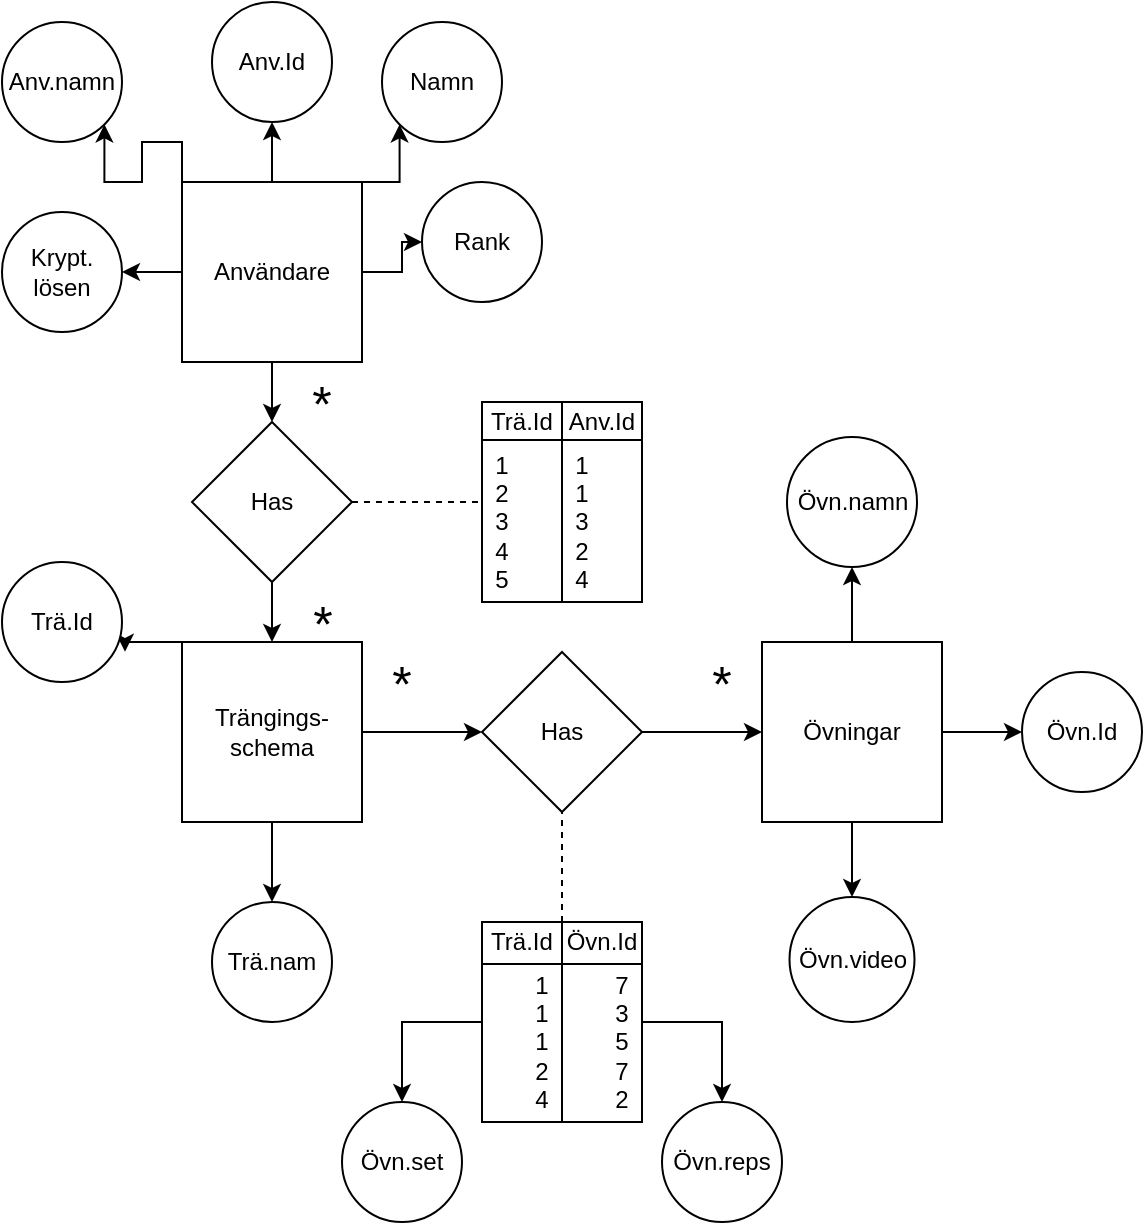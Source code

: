 <mxfile version="12.6.5" type="google"><diagram id="C5RBs43oDa-KdzZeNtuy" name="Page-1"><mxGraphModel dx="504" dy="535" grid="1" gridSize="10" guides="1" tooltips="1" connect="1" arrows="1" fold="1" page="1" pageScale="1" pageWidth="827" pageHeight="1169" math="0" shadow="0"><root><mxCell id="WIyWlLk6GJQsqaUBKTNV-0"/><mxCell id="WIyWlLk6GJQsqaUBKTNV-1" parent="WIyWlLk6GJQsqaUBKTNV-0"/><mxCell id="ZQyEUgzYo9TNF4pEVahd-65" style="edgeStyle=orthogonalEdgeStyle;rounded=0;orthogonalLoop=1;jettySize=auto;html=1;entryX=0.5;entryY=0;entryDx=0;entryDy=0;" parent="WIyWlLk6GJQsqaUBKTNV-1" source="ZQyEUgzYo9TNF4pEVahd-13" target="ZQyEUgzYo9TNF4pEVahd-63" edge="1"><mxGeometry relative="1" as="geometry"/></mxCell><mxCell id="ZQyEUgzYo9TNF4pEVahd-77" style="edgeStyle=orthogonalEdgeStyle;rounded=0;orthogonalLoop=1;jettySize=auto;html=1;exitX=1;exitY=0;exitDx=0;exitDy=0;entryX=0;entryY=1;entryDx=0;entryDy=0;" parent="WIyWlLk6GJQsqaUBKTNV-1" source="ZQyEUgzYo9TNF4pEVahd-13" target="ZQyEUgzYo9TNF4pEVahd-43" edge="1"><mxGeometry relative="1" as="geometry"/></mxCell><mxCell id="ZQyEUgzYo9TNF4pEVahd-78" value="" style="edgeStyle=orthogonalEdgeStyle;rounded=0;orthogonalLoop=1;jettySize=auto;html=1;" parent="WIyWlLk6GJQsqaUBKTNV-1" source="ZQyEUgzYo9TNF4pEVahd-13" target="ZQyEUgzYo9TNF4pEVahd-30" edge="1"><mxGeometry relative="1" as="geometry"/></mxCell><mxCell id="ZQyEUgzYo9TNF4pEVahd-79" style="edgeStyle=orthogonalEdgeStyle;rounded=0;orthogonalLoop=1;jettySize=auto;html=1;exitX=0;exitY=0;exitDx=0;exitDy=0;entryX=1;entryY=1;entryDx=0;entryDy=0;" parent="WIyWlLk6GJQsqaUBKTNV-1" source="ZQyEUgzYo9TNF4pEVahd-13" target="ZQyEUgzYo9TNF4pEVahd-34" edge="1"><mxGeometry relative="1" as="geometry"/></mxCell><mxCell id="ZQyEUgzYo9TNF4pEVahd-80" value="" style="edgeStyle=orthogonalEdgeStyle;rounded=0;orthogonalLoop=1;jettySize=auto;html=1;" parent="WIyWlLk6GJQsqaUBKTNV-1" source="ZQyEUgzYo9TNF4pEVahd-13" target="ZQyEUgzYo9TNF4pEVahd-35" edge="1"><mxGeometry relative="1" as="geometry"/></mxCell><mxCell id="7lxyoRF7-tZaLipZ3WW1-4" style="edgeStyle=orthogonalEdgeStyle;rounded=0;orthogonalLoop=1;jettySize=auto;html=1;" edge="1" parent="WIyWlLk6GJQsqaUBKTNV-1" source="ZQyEUgzYo9TNF4pEVahd-13" target="7lxyoRF7-tZaLipZ3WW1-0"><mxGeometry relative="1" as="geometry"/></mxCell><mxCell id="ZQyEUgzYo9TNF4pEVahd-13" value="Användare" style="rounded=0;whiteSpace=wrap;html=1;" parent="WIyWlLk6GJQsqaUBKTNV-1" vertex="1"><mxGeometry x="160" y="110" width="90" height="90" as="geometry"/></mxCell><mxCell id="ZQyEUgzYo9TNF4pEVahd-30" value="Anv.Id" style="ellipse;whiteSpace=wrap;html=1;aspect=fixed;" parent="WIyWlLk6GJQsqaUBKTNV-1" vertex="1"><mxGeometry x="175" y="20" width="60" height="60" as="geometry"/></mxCell><mxCell id="ZQyEUgzYo9TNF4pEVahd-34" value="Anv.namn" style="ellipse;whiteSpace=wrap;html=1;aspect=fixed;" parent="WIyWlLk6GJQsqaUBKTNV-1" vertex="1"><mxGeometry x="70" y="30" width="60" height="60" as="geometry"/></mxCell><mxCell id="ZQyEUgzYo9TNF4pEVahd-35" value="Krypt.&lt;br&gt;lösen" style="ellipse;whiteSpace=wrap;html=1;aspect=fixed;" parent="WIyWlLk6GJQsqaUBKTNV-1" vertex="1"><mxGeometry x="70" y="125" width="60" height="60" as="geometry"/></mxCell><mxCell id="ZQyEUgzYo9TNF4pEVahd-43" value="Namn" style="ellipse;whiteSpace=wrap;html=1;aspect=fixed;" parent="WIyWlLk6GJQsqaUBKTNV-1" vertex="1"><mxGeometry x="260" y="30" width="60" height="60" as="geometry"/></mxCell><mxCell id="ZQyEUgzYo9TNF4pEVahd-71" value="" style="edgeStyle=orthogonalEdgeStyle;rounded=0;orthogonalLoop=1;jettySize=auto;html=1;" parent="WIyWlLk6GJQsqaUBKTNV-1" source="ZQyEUgzYo9TNF4pEVahd-49" target="ZQyEUgzYo9TNF4pEVahd-70" edge="1"><mxGeometry relative="1" as="geometry"/></mxCell><mxCell id="ZQyEUgzYo9TNF4pEVahd-82" style="edgeStyle=orthogonalEdgeStyle;rounded=0;orthogonalLoop=1;jettySize=auto;html=1;exitX=0;exitY=0;exitDx=0;exitDy=0;entryX=1.025;entryY=0.748;entryDx=0;entryDy=0;entryPerimeter=0;" parent="WIyWlLk6GJQsqaUBKTNV-1" source="ZQyEUgzYo9TNF4pEVahd-49" target="ZQyEUgzYo9TNF4pEVahd-76" edge="1"><mxGeometry relative="1" as="geometry"/></mxCell><mxCell id="7lxyoRF7-tZaLipZ3WW1-6" style="edgeStyle=orthogonalEdgeStyle;rounded=0;orthogonalLoop=1;jettySize=auto;html=1;entryX=0.5;entryY=0;entryDx=0;entryDy=0;" edge="1" parent="WIyWlLk6GJQsqaUBKTNV-1" source="ZQyEUgzYo9TNF4pEVahd-49" target="7lxyoRF7-tZaLipZ3WW1-5"><mxGeometry relative="1" as="geometry"/></mxCell><mxCell id="ZQyEUgzYo9TNF4pEVahd-49" value="Trängings-&lt;br&gt;schema" style="whiteSpace=wrap;html=1;aspect=fixed;direction=east;" parent="WIyWlLk6GJQsqaUBKTNV-1" vertex="1"><mxGeometry x="160" y="340" width="90" height="90" as="geometry"/></mxCell><mxCell id="ZQyEUgzYo9TNF4pEVahd-67" value="" style="edgeStyle=orthogonalEdgeStyle;rounded=0;orthogonalLoop=1;jettySize=auto;html=1;" parent="WIyWlLk6GJQsqaUBKTNV-1" source="ZQyEUgzYo9TNF4pEVahd-63" target="ZQyEUgzYo9TNF4pEVahd-49" edge="1"><mxGeometry relative="1" as="geometry"/></mxCell><mxCell id="ZQyEUgzYo9TNF4pEVahd-63" value="Has" style="rhombus;whiteSpace=wrap;html=1;" parent="WIyWlLk6GJQsqaUBKTNV-1" vertex="1"><mxGeometry x="165" y="230" width="80" height="80" as="geometry"/></mxCell><mxCell id="ZQyEUgzYo9TNF4pEVahd-104" value="" style="edgeStyle=orthogonalEdgeStyle;rounded=0;orthogonalLoop=1;jettySize=auto;html=1;" parent="WIyWlLk6GJQsqaUBKTNV-1" source="ZQyEUgzYo9TNF4pEVahd-69" target="ZQyEUgzYo9TNF4pEVahd-103" edge="1"><mxGeometry relative="1" as="geometry"/></mxCell><mxCell id="7lxyoRF7-tZaLipZ3WW1-3" style="edgeStyle=orthogonalEdgeStyle;rounded=0;orthogonalLoop=1;jettySize=auto;html=1;entryX=0.5;entryY=1;entryDx=0;entryDy=0;" edge="1" parent="WIyWlLk6GJQsqaUBKTNV-1" source="ZQyEUgzYo9TNF4pEVahd-69" target="7lxyoRF7-tZaLipZ3WW1-2"><mxGeometry relative="1" as="geometry"/></mxCell><mxCell id="7lxyoRF7-tZaLipZ3WW1-13" style="edgeStyle=orthogonalEdgeStyle;rounded=0;orthogonalLoop=1;jettySize=auto;html=1;" edge="1" parent="WIyWlLk6GJQsqaUBKTNV-1" source="ZQyEUgzYo9TNF4pEVahd-69" target="7lxyoRF7-tZaLipZ3WW1-12"><mxGeometry relative="1" as="geometry"/></mxCell><mxCell id="ZQyEUgzYo9TNF4pEVahd-69" value="Övningar" style="whiteSpace=wrap;html=1;aspect=fixed;" parent="WIyWlLk6GJQsqaUBKTNV-1" vertex="1"><mxGeometry x="450" y="340" width="90" height="90" as="geometry"/></mxCell><mxCell id="ZQyEUgzYo9TNF4pEVahd-72" value="" style="edgeStyle=orthogonalEdgeStyle;rounded=0;orthogonalLoop=1;jettySize=auto;html=1;" parent="WIyWlLk6GJQsqaUBKTNV-1" source="ZQyEUgzYo9TNF4pEVahd-70" target="ZQyEUgzYo9TNF4pEVahd-69" edge="1"><mxGeometry relative="1" as="geometry"/></mxCell><mxCell id="ZQyEUgzYo9TNF4pEVahd-70" value="Has" style="rhombus;whiteSpace=wrap;html=1;" parent="WIyWlLk6GJQsqaUBKTNV-1" vertex="1"><mxGeometry x="310" y="345" width="80" height="80" as="geometry"/></mxCell><mxCell id="ZQyEUgzYo9TNF4pEVahd-73" value="" style="endArrow=none;dashed=1;html=1;" parent="WIyWlLk6GJQsqaUBKTNV-1" edge="1"><mxGeometry width="50" height="50" relative="1" as="geometry"><mxPoint x="245" y="270" as="sourcePoint"/><mxPoint x="310" y="270" as="targetPoint"/></mxGeometry></mxCell><mxCell id="ZQyEUgzYo9TNF4pEVahd-76" value="Trä.Id" style="ellipse;whiteSpace=wrap;html=1;aspect=fixed;" parent="WIyWlLk6GJQsqaUBKTNV-1" vertex="1"><mxGeometry x="70" y="300" width="60" height="60" as="geometry"/></mxCell><mxCell id="ZQyEUgzYo9TNF4pEVahd-83" value="" style="shape=internalStorage;whiteSpace=wrap;html=1;backgroundOutline=1;dx=40;dy=19;" parent="WIyWlLk6GJQsqaUBKTNV-1" vertex="1"><mxGeometry x="310" y="220" width="80" height="100" as="geometry"/></mxCell><mxCell id="ZQyEUgzYo9TNF4pEVahd-84" value="Trä.Id" style="text;html=1;strokeColor=none;fillColor=none;align=center;verticalAlign=middle;whiteSpace=wrap;rounded=0;" parent="WIyWlLk6GJQsqaUBKTNV-1" vertex="1"><mxGeometry x="310" y="220" width="40" height="20" as="geometry"/></mxCell><mxCell id="ZQyEUgzYo9TNF4pEVahd-85" value="1&lt;br&gt;2&lt;br&gt;3&lt;br&gt;4&lt;br&gt;5" style="text;html=1;strokeColor=none;fillColor=none;align=center;verticalAlign=middle;whiteSpace=wrap;rounded=0;" parent="WIyWlLk6GJQsqaUBKTNV-1" vertex="1"><mxGeometry x="300" y="270" width="40" height="20" as="geometry"/></mxCell><mxCell id="ZQyEUgzYo9TNF4pEVahd-87" value="Anv.Id" style="text;html=1;strokeColor=none;fillColor=none;align=center;verticalAlign=middle;whiteSpace=wrap;rounded=0;" parent="WIyWlLk6GJQsqaUBKTNV-1" vertex="1"><mxGeometry x="350" y="220" width="40" height="20" as="geometry"/></mxCell><mxCell id="ZQyEUgzYo9TNF4pEVahd-88" value="1&lt;br&gt;1&lt;br&gt;3&lt;br&gt;2&lt;br&gt;4" style="text;html=1;strokeColor=none;fillColor=none;align=center;verticalAlign=middle;whiteSpace=wrap;rounded=0;" parent="WIyWlLk6GJQsqaUBKTNV-1" vertex="1"><mxGeometry x="340" y="270" width="40" height="20" as="geometry"/></mxCell><mxCell id="ZQyEUgzYo9TNF4pEVahd-89" value="&lt;font style=&quot;font-size: 25px&quot;&gt;*&lt;/font&gt;" style="text;html=1;strokeColor=none;fillColor=none;align=center;verticalAlign=middle;whiteSpace=wrap;rounded=0;" parent="WIyWlLk6GJQsqaUBKTNV-1" vertex="1"><mxGeometry x="210" y="210" width="40" height="20" as="geometry"/></mxCell><mxCell id="ZQyEUgzYo9TNF4pEVahd-92" value="&lt;font style=&quot;font-size: 25px&quot;&gt;*&lt;/font&gt;" style="text;html=1;align=center;verticalAlign=middle;resizable=0;points=[];autosize=1;" parent="WIyWlLk6GJQsqaUBKTNV-1" vertex="1"><mxGeometry x="215" y="320" width="30" height="20" as="geometry"/></mxCell><mxCell id="ZQyEUgzYo9TNF4pEVahd-93" value="&lt;font style=&quot;font-size: 25px&quot;&gt;*&lt;/font&gt;" style="text;html=1;strokeColor=none;fillColor=none;align=center;verticalAlign=middle;whiteSpace=wrap;rounded=0;" parent="WIyWlLk6GJQsqaUBKTNV-1" vertex="1"><mxGeometry x="250" y="350" width="40" height="20" as="geometry"/></mxCell><mxCell id="ZQyEUgzYo9TNF4pEVahd-95" value="&lt;font style=&quot;font-size: 25px&quot;&gt;*&lt;/font&gt;" style="text;html=1;strokeColor=none;fillColor=none;align=center;verticalAlign=middle;whiteSpace=wrap;rounded=0;" parent="WIyWlLk6GJQsqaUBKTNV-1" vertex="1"><mxGeometry x="410" y="350" width="40" height="20" as="geometry"/></mxCell><mxCell id="ZQyEUgzYo9TNF4pEVahd-96" value="" style="endArrow=none;dashed=1;html=1;entryX=0.5;entryY=1;entryDx=0;entryDy=0;" parent="WIyWlLk6GJQsqaUBKTNV-1" target="ZQyEUgzYo9TNF4pEVahd-70" edge="1"><mxGeometry width="50" height="50" relative="1" as="geometry"><mxPoint x="350" y="480" as="sourcePoint"/><mxPoint x="120" y="450" as="targetPoint"/></mxGeometry></mxCell><mxCell id="7lxyoRF7-tZaLipZ3WW1-14" style="edgeStyle=orthogonalEdgeStyle;rounded=0;orthogonalLoop=1;jettySize=auto;html=1;entryX=0.5;entryY=0;entryDx=0;entryDy=0;" edge="1" parent="WIyWlLk6GJQsqaUBKTNV-1" source="ZQyEUgzYo9TNF4pEVahd-97" target="7lxyoRF7-tZaLipZ3WW1-7"><mxGeometry relative="1" as="geometry"/></mxCell><mxCell id="7lxyoRF7-tZaLipZ3WW1-17" style="edgeStyle=orthogonalEdgeStyle;rounded=0;orthogonalLoop=1;jettySize=auto;html=1;entryX=0.5;entryY=0;entryDx=0;entryDy=0;" edge="1" parent="WIyWlLk6GJQsqaUBKTNV-1" source="ZQyEUgzYo9TNF4pEVahd-97" target="7lxyoRF7-tZaLipZ3WW1-9"><mxGeometry relative="1" as="geometry"/></mxCell><mxCell id="ZQyEUgzYo9TNF4pEVahd-97" value="" style="shape=internalStorage;whiteSpace=wrap;html=1;backgroundOutline=1;dx=40;dy=21;" parent="WIyWlLk6GJQsqaUBKTNV-1" vertex="1"><mxGeometry x="310" y="480" width="80" height="100" as="geometry"/></mxCell><mxCell id="ZQyEUgzYo9TNF4pEVahd-98" value="Trä.Id" style="text;html=1;strokeColor=none;fillColor=none;align=center;verticalAlign=middle;whiteSpace=wrap;rounded=0;" parent="WIyWlLk6GJQsqaUBKTNV-1" vertex="1"><mxGeometry x="310" y="480" width="40" height="20" as="geometry"/></mxCell><mxCell id="ZQyEUgzYo9TNF4pEVahd-99" value="Övn.Id" style="text;html=1;strokeColor=none;fillColor=none;align=center;verticalAlign=middle;whiteSpace=wrap;rounded=0;" parent="WIyWlLk6GJQsqaUBKTNV-1" vertex="1"><mxGeometry x="350" y="480" width="40" height="20" as="geometry"/></mxCell><mxCell id="ZQyEUgzYo9TNF4pEVahd-101" value="1&lt;br&gt;1&lt;br&gt;1&lt;br&gt;2&lt;br&gt;4" style="text;html=1;strokeColor=none;fillColor=none;align=center;verticalAlign=middle;whiteSpace=wrap;rounded=0;" parent="WIyWlLk6GJQsqaUBKTNV-1" vertex="1"><mxGeometry x="320" y="530" width="40" height="20" as="geometry"/></mxCell><mxCell id="ZQyEUgzYo9TNF4pEVahd-102" value="7&lt;br&gt;3&lt;br&gt;5&lt;br&gt;7&lt;br&gt;2" style="text;html=1;strokeColor=none;fillColor=none;align=center;verticalAlign=middle;whiteSpace=wrap;rounded=0;" parent="WIyWlLk6GJQsqaUBKTNV-1" vertex="1"><mxGeometry x="360" y="530" width="40" height="20" as="geometry"/></mxCell><mxCell id="ZQyEUgzYo9TNF4pEVahd-103" value="Övn.Id" style="ellipse;whiteSpace=wrap;html=1;aspect=fixed;" parent="WIyWlLk6GJQsqaUBKTNV-1" vertex="1"><mxGeometry x="580" y="355" width="60" height="60" as="geometry"/></mxCell><mxCell id="7lxyoRF7-tZaLipZ3WW1-0" value="Rank" style="ellipse;whiteSpace=wrap;html=1;aspect=fixed;rotation=0;" vertex="1" parent="WIyWlLk6GJQsqaUBKTNV-1"><mxGeometry x="280" y="110" width="60" height="60" as="geometry"/></mxCell><mxCell id="7lxyoRF7-tZaLipZ3WW1-2" value="Övn.namn" style="ellipse;whiteSpace=wrap;html=1;aspect=fixed;" vertex="1" parent="WIyWlLk6GJQsqaUBKTNV-1"><mxGeometry x="462.5" y="237.5" width="65" height="65" as="geometry"/></mxCell><mxCell id="7lxyoRF7-tZaLipZ3WW1-5" value="Trä.nam" style="ellipse;whiteSpace=wrap;html=1;aspect=fixed;" vertex="1" parent="WIyWlLk6GJQsqaUBKTNV-1"><mxGeometry x="175" y="470" width="60" height="60" as="geometry"/></mxCell><mxCell id="7lxyoRF7-tZaLipZ3WW1-7" value="Övn.reps" style="ellipse;whiteSpace=wrap;html=1;aspect=fixed;" vertex="1" parent="WIyWlLk6GJQsqaUBKTNV-1"><mxGeometry x="400" y="570" width="60" height="60" as="geometry"/></mxCell><mxCell id="7lxyoRF7-tZaLipZ3WW1-9" value="Övn.set" style="ellipse;whiteSpace=wrap;html=1;aspect=fixed;" vertex="1" parent="WIyWlLk6GJQsqaUBKTNV-1"><mxGeometry x="240" y="570" width="60" height="60" as="geometry"/></mxCell><mxCell id="7lxyoRF7-tZaLipZ3WW1-12" value="Övn.video" style="ellipse;whiteSpace=wrap;html=1;aspect=fixed;" vertex="1" parent="WIyWlLk6GJQsqaUBKTNV-1"><mxGeometry x="463.75" y="467.5" width="62.5" height="62.5" as="geometry"/></mxCell></root></mxGraphModel></diagram></mxfile>